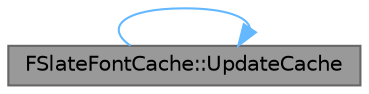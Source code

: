 digraph "FSlateFontCache::UpdateCache"
{
 // INTERACTIVE_SVG=YES
 // LATEX_PDF_SIZE
  bgcolor="transparent";
  edge [fontname=Helvetica,fontsize=10,labelfontname=Helvetica,labelfontsize=10];
  node [fontname=Helvetica,fontsize=10,shape=box,height=0.2,width=0.4];
  rankdir="LR";
  Node1 [id="Node000001",label="FSlateFontCache::UpdateCache",height=0.2,width=0.4,color="gray40", fillcolor="grey60", style="filled", fontcolor="black",tooltip="Updates the texture used for rendering."];
  Node1 -> Node1 [id="edge1_Node000001_Node000001",color="steelblue1",style="solid",tooltip=" "];
}
